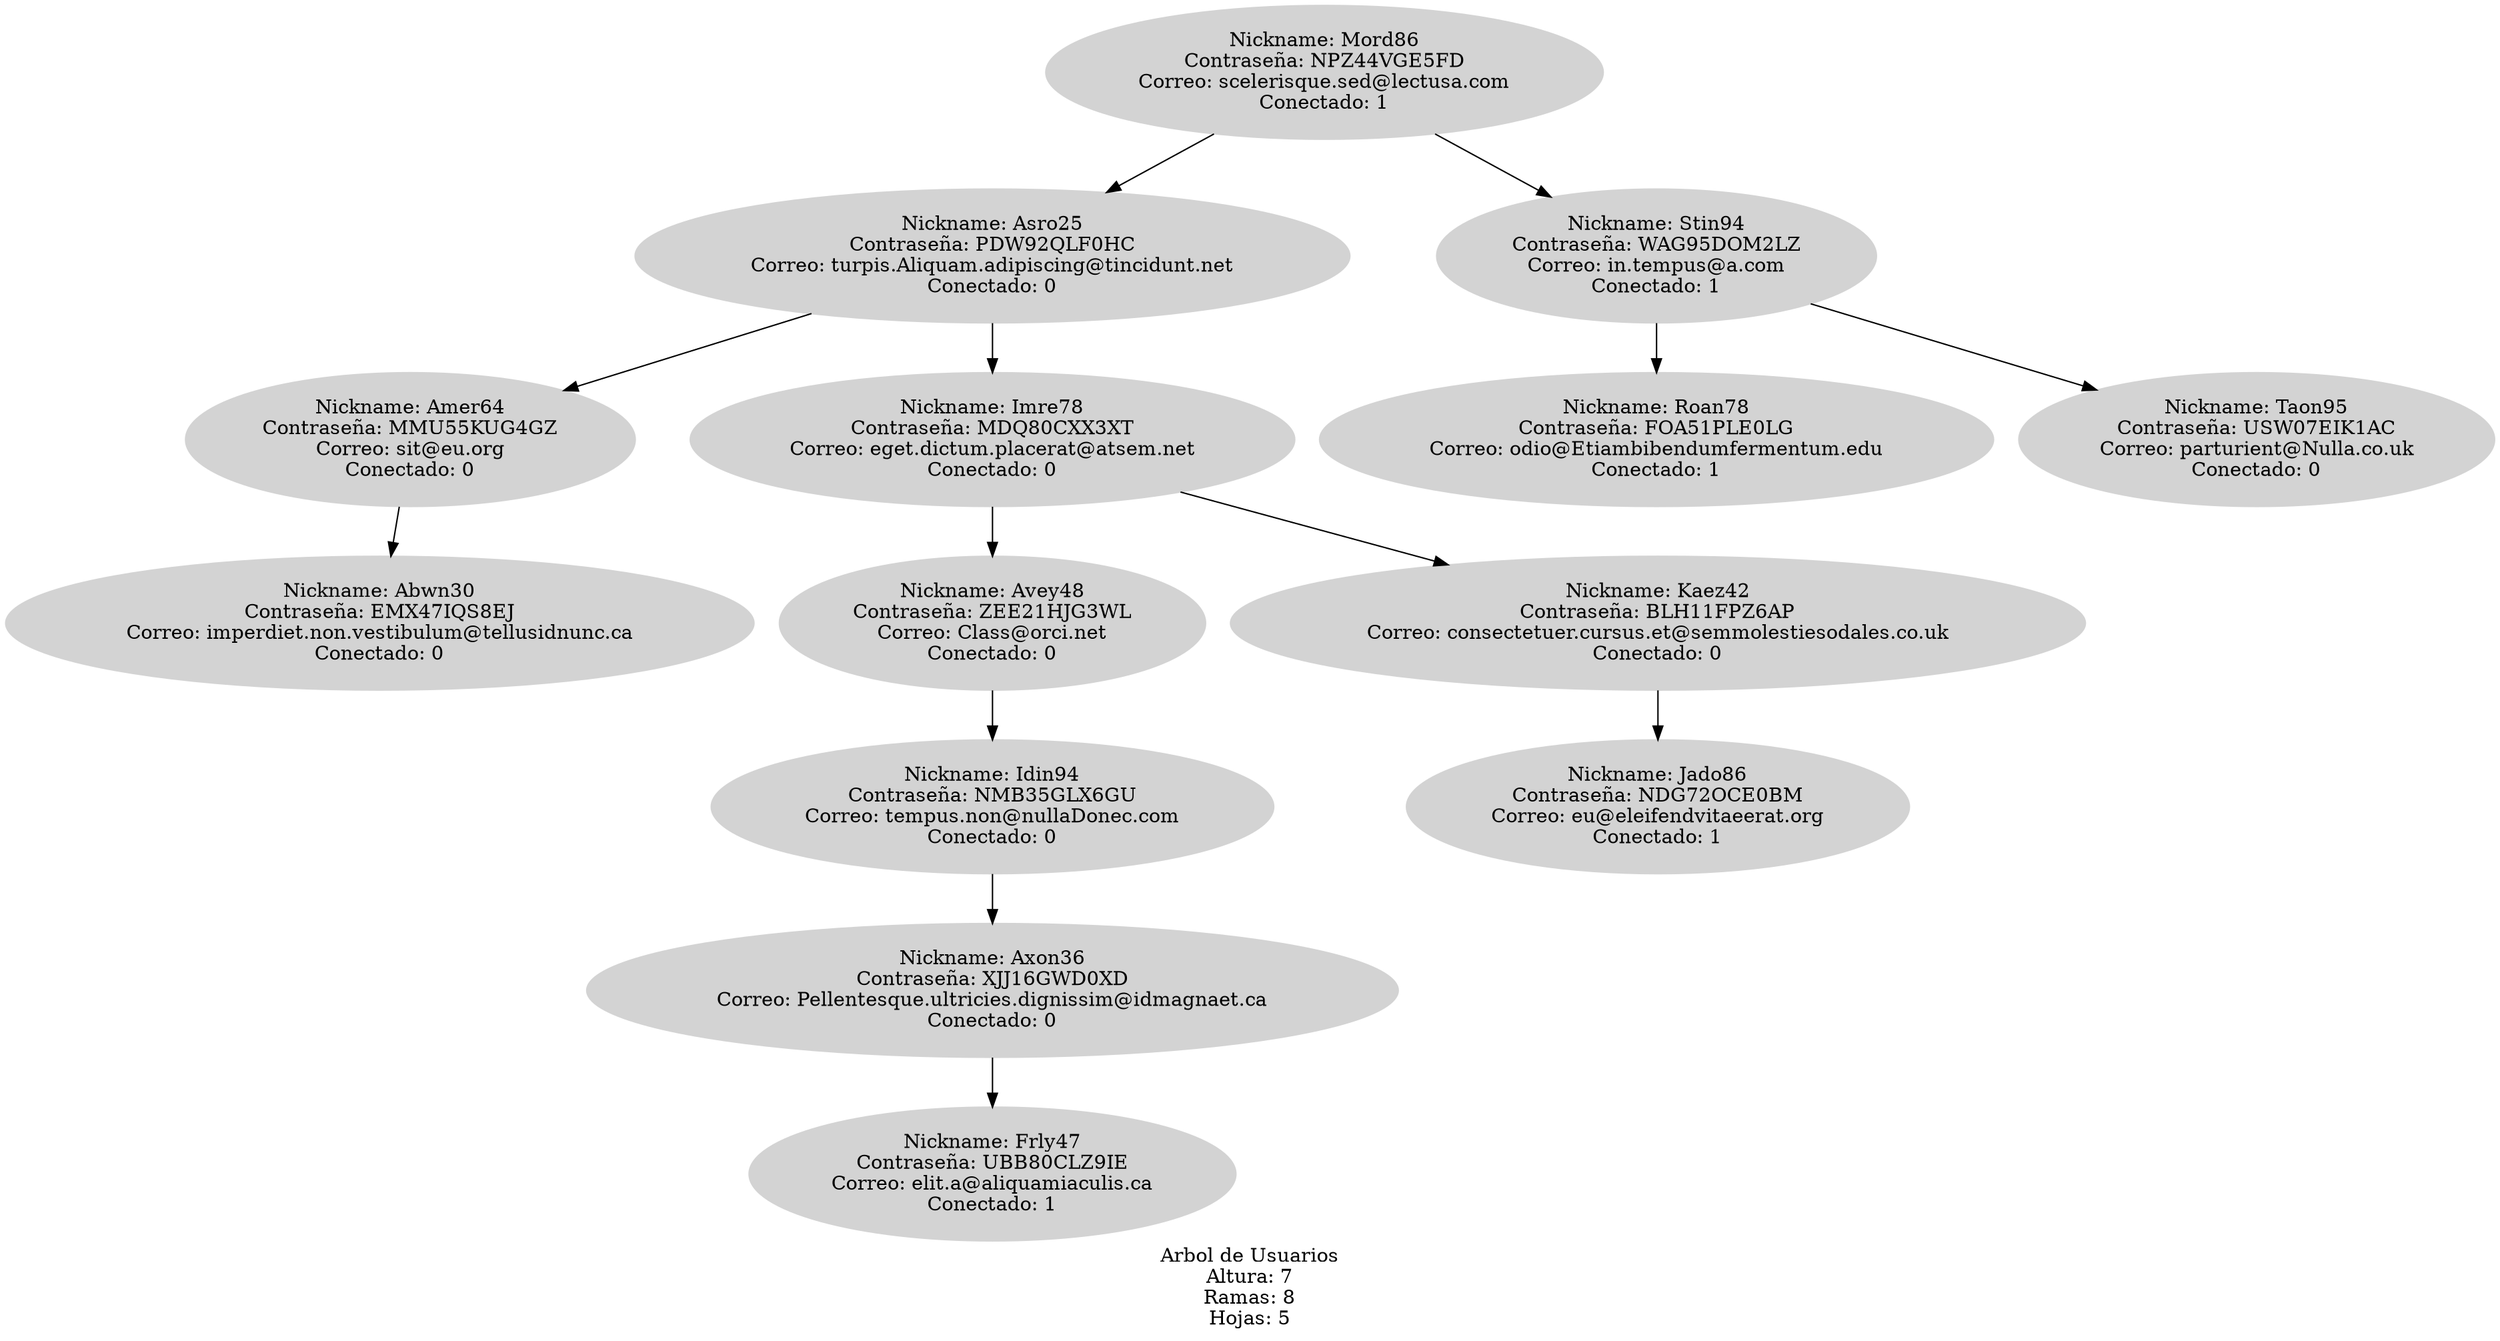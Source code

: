 digraph G {
label = "Arbol de Usuarios
Altura: 7
Ramas: 8
Hojas: 5";
"Nickname: Mord86
Contraseña: NPZ44VGE5FD
Correo: scelerisque.sed@lectusa.com
Conectado: 1"[style=filled; color= lightgray;];
"Nickname: Mord86
Contraseña: NPZ44VGE5FD
Correo: scelerisque.sed@lectusa.com
Conectado: 1" -> "Nickname: Asro25
Contraseña: PDW92QLF0HC
Correo: turpis.Aliquam.adipiscing@tincidunt.net
Conectado: 0";
"Nickname: Asro25
Contraseña: PDW92QLF0HC
Correo: turpis.Aliquam.adipiscing@tincidunt.net
Conectado: 0"[style=filled; color= lightgray;];
"Nickname: Asro25
Contraseña: PDW92QLF0HC
Correo: turpis.Aliquam.adipiscing@tincidunt.net
Conectado: 0" -> "Nickname: Amer64
Contraseña: MMU55KUG4GZ
Correo: sit@eu.org
Conectado: 0";
"Nickname: Amer64
Contraseña: MMU55KUG4GZ
Correo: sit@eu.org
Conectado: 0"[style=filled; color= lightgray;];
"Nickname: Amer64
Contraseña: MMU55KUG4GZ
Correo: sit@eu.org
Conectado: 0" -> "Nickname: Abwn30
Contraseña: EMX47IQS8EJ
Correo: imperdiet.non.vestibulum@tellusidnunc.ca
Conectado: 0";
"Nickname: Abwn30
Contraseña: EMX47IQS8EJ
Correo: imperdiet.non.vestibulum@tellusidnunc.ca
Conectado: 0"[style=filled; color= lightgray;];
"Nickname: Asro25
Contraseña: PDW92QLF0HC
Correo: turpis.Aliquam.adipiscing@tincidunt.net
Conectado: 0" -> "Nickname: Imre78
Contraseña: MDQ80CXX3XT
Correo: eget.dictum.placerat@atsem.net
Conectado: 0";
"Nickname: Imre78
Contraseña: MDQ80CXX3XT
Correo: eget.dictum.placerat@atsem.net
Conectado: 0"[style=filled; color= lightgray;];
"Nickname: Imre78
Contraseña: MDQ80CXX3XT
Correo: eget.dictum.placerat@atsem.net
Conectado: 0" -> "Nickname: Avey48
Contraseña: ZEE21HJG3WL
Correo: Class@orci.net
Conectado: 0";
"Nickname: Avey48
Contraseña: ZEE21HJG3WL
Correo: Class@orci.net
Conectado: 0"[style=filled; color= lightgray;];
"Nickname: Avey48
Contraseña: ZEE21HJG3WL
Correo: Class@orci.net
Conectado: 0" -> "Nickname: Idin94
Contraseña: NMB35GLX6GU
Correo: tempus.non@nullaDonec.com
Conectado: 0";
"Nickname: Idin94
Contraseña: NMB35GLX6GU
Correo: tempus.non@nullaDonec.com
Conectado: 0"[style=filled; color= lightgray;];
"Nickname: Idin94
Contraseña: NMB35GLX6GU
Correo: tempus.non@nullaDonec.com
Conectado: 0" -> "Nickname: Axon36
Contraseña: XJJ16GWD0XD
Correo: Pellentesque.ultricies.dignissim@idmagnaet.ca
Conectado: 0";
"Nickname: Axon36
Contraseña: XJJ16GWD0XD
Correo: Pellentesque.ultricies.dignissim@idmagnaet.ca
Conectado: 0"[style=filled; color= lightgray;];
"Nickname: Axon36
Contraseña: XJJ16GWD0XD
Correo: Pellentesque.ultricies.dignissim@idmagnaet.ca
Conectado: 0" -> "Nickname: Frly47
Contraseña: UBB80CLZ9IE
Correo: elit.a@aliquamiaculis.ca
Conectado: 1";
"Nickname: Frly47
Contraseña: UBB80CLZ9IE
Correo: elit.a@aliquamiaculis.ca
Conectado: 1"[style=filled; color= lightgray;];
"Nickname: Imre78
Contraseña: MDQ80CXX3XT
Correo: eget.dictum.placerat@atsem.net
Conectado: 0" -> "Nickname: Kaez42
Contraseña: BLH11FPZ6AP
Correo: consectetuer.cursus.et@semmolestiesodales.co.uk
Conectado: 0";
"Nickname: Kaez42
Contraseña: BLH11FPZ6AP
Correo: consectetuer.cursus.et@semmolestiesodales.co.uk
Conectado: 0"[style=filled; color= lightgray;];
"Nickname: Kaez42
Contraseña: BLH11FPZ6AP
Correo: consectetuer.cursus.et@semmolestiesodales.co.uk
Conectado: 0" -> "Nickname: Jado86
Contraseña: NDG72OCE0BM
Correo: eu@eleifendvitaeerat.org
Conectado: 1";
"Nickname: Jado86
Contraseña: NDG72OCE0BM
Correo: eu@eleifendvitaeerat.org
Conectado: 1"[style=filled; color= lightgray;];
"Nickname: Mord86
Contraseña: NPZ44VGE5FD
Correo: scelerisque.sed@lectusa.com
Conectado: 1" -> "Nickname: Stin94
Contraseña: WAG95DOM2LZ
Correo: in.tempus@a.com
Conectado: 1";
"Nickname: Stin94
Contraseña: WAG95DOM2LZ
Correo: in.tempus@a.com
Conectado: 1"[style=filled; color= lightgray;];
"Nickname: Stin94
Contraseña: WAG95DOM2LZ
Correo: in.tempus@a.com
Conectado: 1" -> "Nickname: Roan78
Contraseña: FOA51PLE0LG
Correo: odio@Etiambibendumfermentum.edu
Conectado: 1";
"Nickname: Roan78
Contraseña: FOA51PLE0LG
Correo: odio@Etiambibendumfermentum.edu
Conectado: 1"[style=filled; color= lightgray;];
"Nickname: Stin94
Contraseña: WAG95DOM2LZ
Correo: in.tempus@a.com
Conectado: 1" -> "Nickname: Taon95
Contraseña: USW07EIK1AC
Correo: parturient@Nulla.co.uk
Conectado: 0";
"Nickname: Taon95
Contraseña: USW07EIK1AC
Correo: parturient@Nulla.co.uk
Conectado: 0"[style=filled; color= lightgray;];

}
